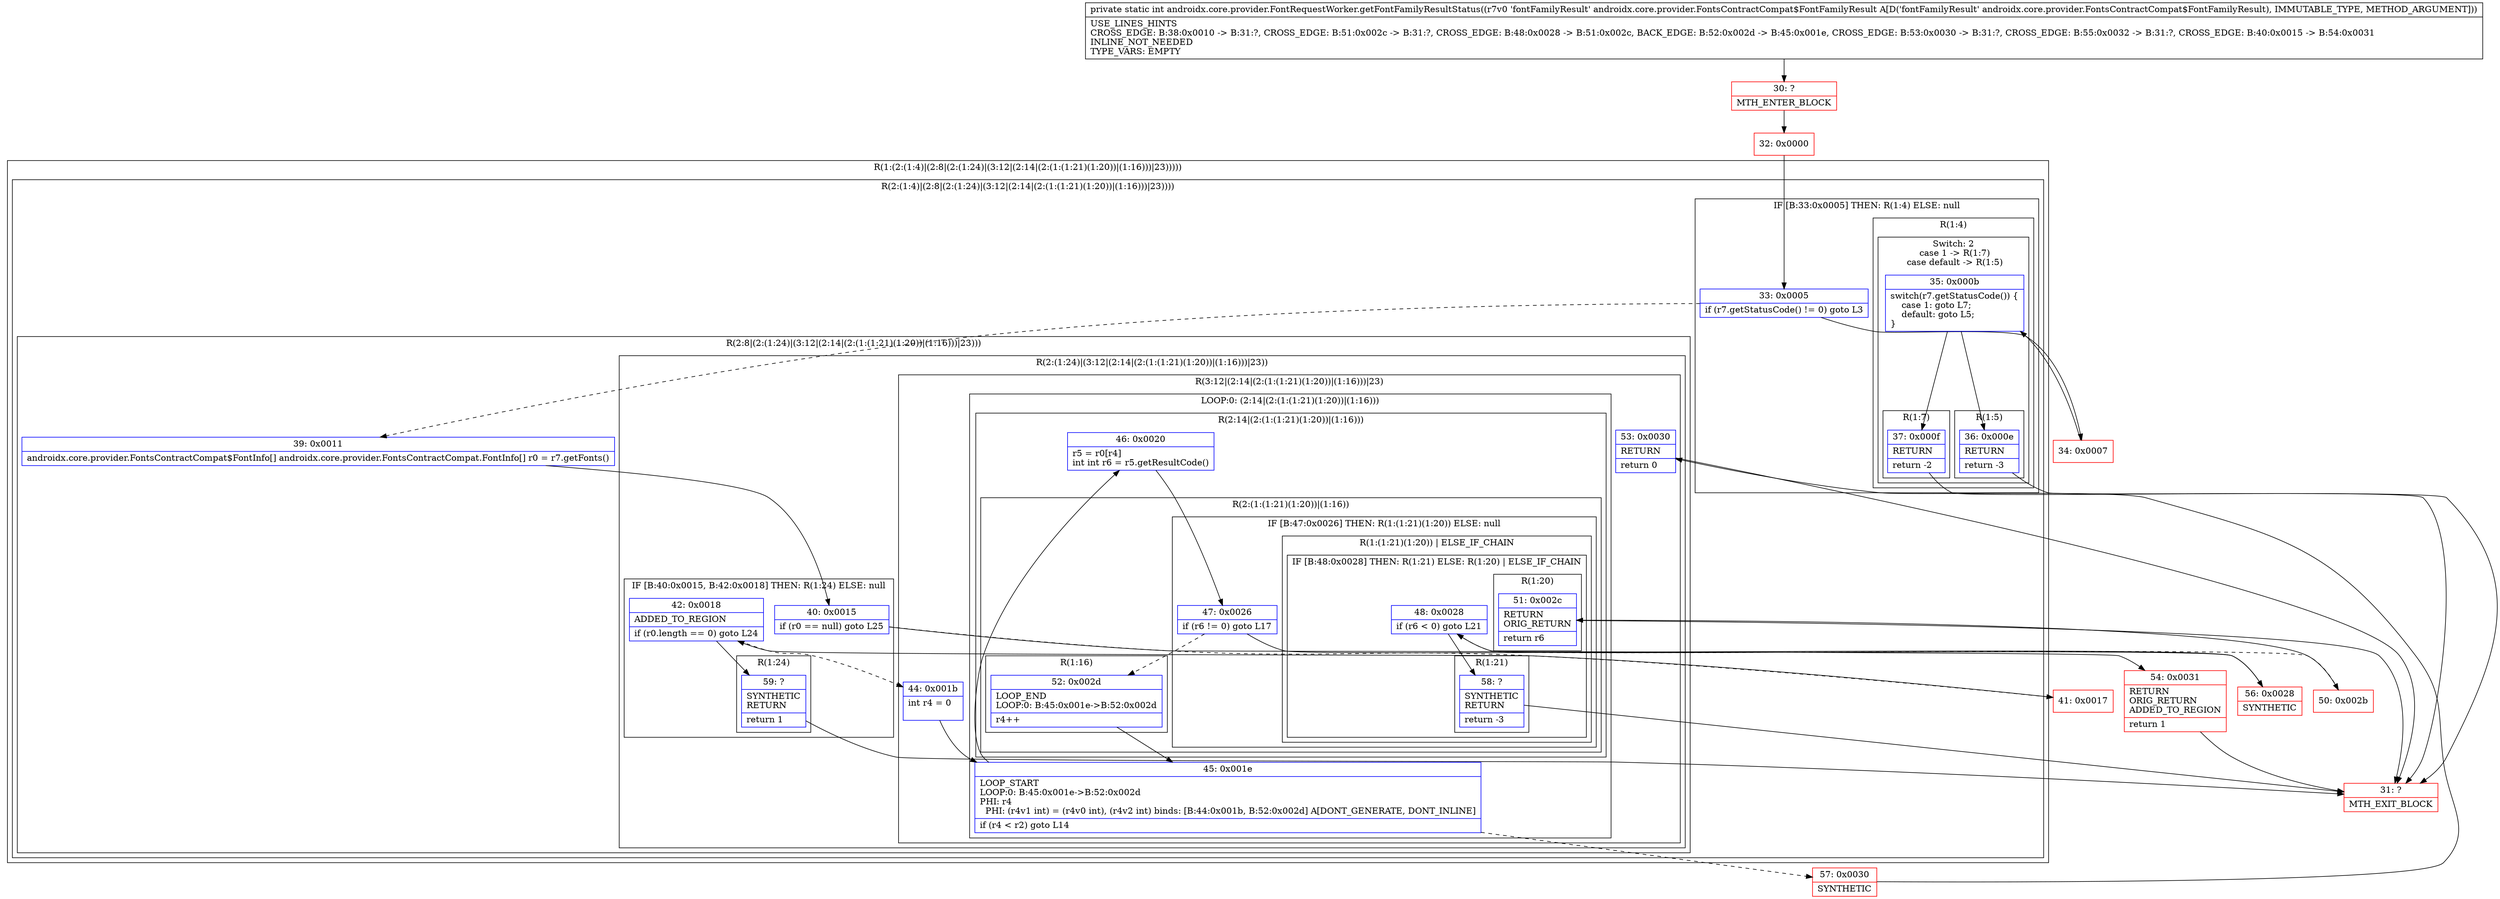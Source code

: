 digraph "CFG forandroidx.core.provider.FontRequestWorker.getFontFamilyResultStatus(Landroidx\/core\/provider\/FontsContractCompat$FontFamilyResult;)I" {
subgraph cluster_Region_1707010571 {
label = "R(1:(2:(1:4)|(2:8|(2:(1:24)|(3:12|(2:14|(2:(1:(1:21)(1:20))|(1:16)))|23)))))";
node [shape=record,color=blue];
subgraph cluster_Region_497839195 {
label = "R(2:(1:4)|(2:8|(2:(1:24)|(3:12|(2:14|(2:(1:(1:21)(1:20))|(1:16)))|23))))";
node [shape=record,color=blue];
subgraph cluster_IfRegion_1480431121 {
label = "IF [B:33:0x0005] THEN: R(1:4) ELSE: null";
node [shape=record,color=blue];
Node_33 [shape=record,label="{33\:\ 0x0005|if (r7.getStatusCode() != 0) goto L3\l}"];
subgraph cluster_Region_988704771 {
label = "R(1:4)";
node [shape=record,color=blue];
subgraph cluster_SwitchRegion_680668135 {
label = "Switch: 2
 case 1 -> R(1:7)
 case default -> R(1:5)";
node [shape=record,color=blue];
Node_35 [shape=record,label="{35\:\ 0x000b|switch(r7.getStatusCode()) \{\l    case 1: goto L7;\l    default: goto L5;\l\}\l}"];
subgraph cluster_Region_1445086234 {
label = "R(1:7)";
node [shape=record,color=blue];
Node_37 [shape=record,label="{37\:\ 0x000f|RETURN\l|return \-2\l}"];
}
subgraph cluster_Region_1654377937 {
label = "R(1:5)";
node [shape=record,color=blue];
Node_36 [shape=record,label="{36\:\ 0x000e|RETURN\l|return \-3\l}"];
}
}
}
}
subgraph cluster_Region_1511633560 {
label = "R(2:8|(2:(1:24)|(3:12|(2:14|(2:(1:(1:21)(1:20))|(1:16)))|23)))";
node [shape=record,color=blue];
Node_39 [shape=record,label="{39\:\ 0x0011|androidx.core.provider.FontsContractCompat$FontInfo[] androidx.core.provider.FontsContractCompat.FontInfo[] r0 = r7.getFonts()\l}"];
subgraph cluster_Region_733796329 {
label = "R(2:(1:24)|(3:12|(2:14|(2:(1:(1:21)(1:20))|(1:16)))|23))";
node [shape=record,color=blue];
subgraph cluster_IfRegion_986486140 {
label = "IF [B:40:0x0015, B:42:0x0018] THEN: R(1:24) ELSE: null";
node [shape=record,color=blue];
Node_40 [shape=record,label="{40\:\ 0x0015|if (r0 == null) goto L25\l}"];
Node_42 [shape=record,label="{42\:\ 0x0018|ADDED_TO_REGION\l|if (r0.length == 0) goto L24\l}"];
subgraph cluster_Region_306715754 {
label = "R(1:24)";
node [shape=record,color=blue];
Node_59 [shape=record,label="{59\:\ ?|SYNTHETIC\lRETURN\l|return 1\l}"];
}
}
subgraph cluster_Region_1432038447 {
label = "R(3:12|(2:14|(2:(1:(1:21)(1:20))|(1:16)))|23)";
node [shape=record,color=blue];
Node_44 [shape=record,label="{44\:\ 0x001b|int r4 = 0\l\l}"];
subgraph cluster_LoopRegion_1452185773 {
label = "LOOP:0: (2:14|(2:(1:(1:21)(1:20))|(1:16)))";
node [shape=record,color=blue];
Node_45 [shape=record,label="{45\:\ 0x001e|LOOP_START\lLOOP:0: B:45:0x001e\-\>B:52:0x002d\lPHI: r4 \l  PHI: (r4v1 int) = (r4v0 int), (r4v2 int) binds: [B:44:0x001b, B:52:0x002d] A[DONT_GENERATE, DONT_INLINE]\l|if (r4 \< r2) goto L14\l}"];
subgraph cluster_Region_1349953610 {
label = "R(2:14|(2:(1:(1:21)(1:20))|(1:16)))";
node [shape=record,color=blue];
Node_46 [shape=record,label="{46\:\ 0x0020|r5 = r0[r4]\lint int r6 = r5.getResultCode()\l}"];
subgraph cluster_Region_1783046888 {
label = "R(2:(1:(1:21)(1:20))|(1:16))";
node [shape=record,color=blue];
subgraph cluster_IfRegion_433407834 {
label = "IF [B:47:0x0026] THEN: R(1:(1:21)(1:20)) ELSE: null";
node [shape=record,color=blue];
Node_47 [shape=record,label="{47\:\ 0x0026|if (r6 != 0) goto L17\l}"];
subgraph cluster_Region_654947286 {
label = "R(1:(1:21)(1:20)) | ELSE_IF_CHAIN\l";
node [shape=record,color=blue];
subgraph cluster_IfRegion_358824475 {
label = "IF [B:48:0x0028] THEN: R(1:21) ELSE: R(1:20) | ELSE_IF_CHAIN\l";
node [shape=record,color=blue];
Node_48 [shape=record,label="{48\:\ 0x0028|if (r6 \< 0) goto L21\l}"];
subgraph cluster_Region_1970294801 {
label = "R(1:21)";
node [shape=record,color=blue];
Node_58 [shape=record,label="{58\:\ ?|SYNTHETIC\lRETURN\l|return \-3\l}"];
}
subgraph cluster_Region_1882387461 {
label = "R(1:20)";
node [shape=record,color=blue];
Node_51 [shape=record,label="{51\:\ 0x002c|RETURN\lORIG_RETURN\l|return r6\l}"];
}
}
}
}
subgraph cluster_Region_1206668718 {
label = "R(1:16)";
node [shape=record,color=blue];
Node_52 [shape=record,label="{52\:\ 0x002d|LOOP_END\lLOOP:0: B:45:0x001e\-\>B:52:0x002d\l|r4++\l}"];
}
}
}
}
Node_53 [shape=record,label="{53\:\ 0x0030|RETURN\l|return 0\l}"];
}
}
}
}
}
Node_30 [shape=record,color=red,label="{30\:\ ?|MTH_ENTER_BLOCK\l}"];
Node_32 [shape=record,color=red,label="{32\:\ 0x0000}"];
Node_34 [shape=record,color=red,label="{34\:\ 0x0007}"];
Node_31 [shape=record,color=red,label="{31\:\ ?|MTH_EXIT_BLOCK\l}"];
Node_41 [shape=record,color=red,label="{41\:\ 0x0017}"];
Node_56 [shape=record,color=red,label="{56\:\ 0x0028|SYNTHETIC\l}"];
Node_50 [shape=record,color=red,label="{50\:\ 0x002b}"];
Node_57 [shape=record,color=red,label="{57\:\ 0x0030|SYNTHETIC\l}"];
Node_54 [shape=record,color=red,label="{54\:\ 0x0031|RETURN\lORIG_RETURN\lADDED_TO_REGION\l|return 1\l}"];
MethodNode[shape=record,label="{private static int androidx.core.provider.FontRequestWorker.getFontFamilyResultStatus((r7v0 'fontFamilyResult' androidx.core.provider.FontsContractCompat$FontFamilyResult A[D('fontFamilyResult' androidx.core.provider.FontsContractCompat$FontFamilyResult), IMMUTABLE_TYPE, METHOD_ARGUMENT]))  | USE_LINES_HINTS\lCROSS_EDGE: B:38:0x0010 \-\> B:31:?, CROSS_EDGE: B:51:0x002c \-\> B:31:?, CROSS_EDGE: B:48:0x0028 \-\> B:51:0x002c, BACK_EDGE: B:52:0x002d \-\> B:45:0x001e, CROSS_EDGE: B:53:0x0030 \-\> B:31:?, CROSS_EDGE: B:55:0x0032 \-\> B:31:?, CROSS_EDGE: B:40:0x0015 \-\> B:54:0x0031\lINLINE_NOT_NEEDED\lTYPE_VARS: EMPTY\l}"];
MethodNode -> Node_30;Node_33 -> Node_34;
Node_33 -> Node_39[style=dashed];
Node_35 -> Node_36;
Node_35 -> Node_37;
Node_37 -> Node_31;
Node_36 -> Node_31;
Node_39 -> Node_40;
Node_40 -> Node_41[style=dashed];
Node_40 -> Node_54;
Node_42 -> Node_44[style=dashed];
Node_42 -> Node_59;
Node_59 -> Node_31;
Node_44 -> Node_45;
Node_45 -> Node_46;
Node_45 -> Node_57[style=dashed];
Node_46 -> Node_47;
Node_47 -> Node_52[style=dashed];
Node_47 -> Node_56;
Node_48 -> Node_50[style=dashed];
Node_48 -> Node_58;
Node_58 -> Node_31;
Node_51 -> Node_31;
Node_52 -> Node_45;
Node_53 -> Node_31;
Node_30 -> Node_32;
Node_32 -> Node_33;
Node_34 -> Node_35;
Node_41 -> Node_42;
Node_56 -> Node_48;
Node_50 -> Node_51;
Node_57 -> Node_53;
Node_54 -> Node_31;
}

